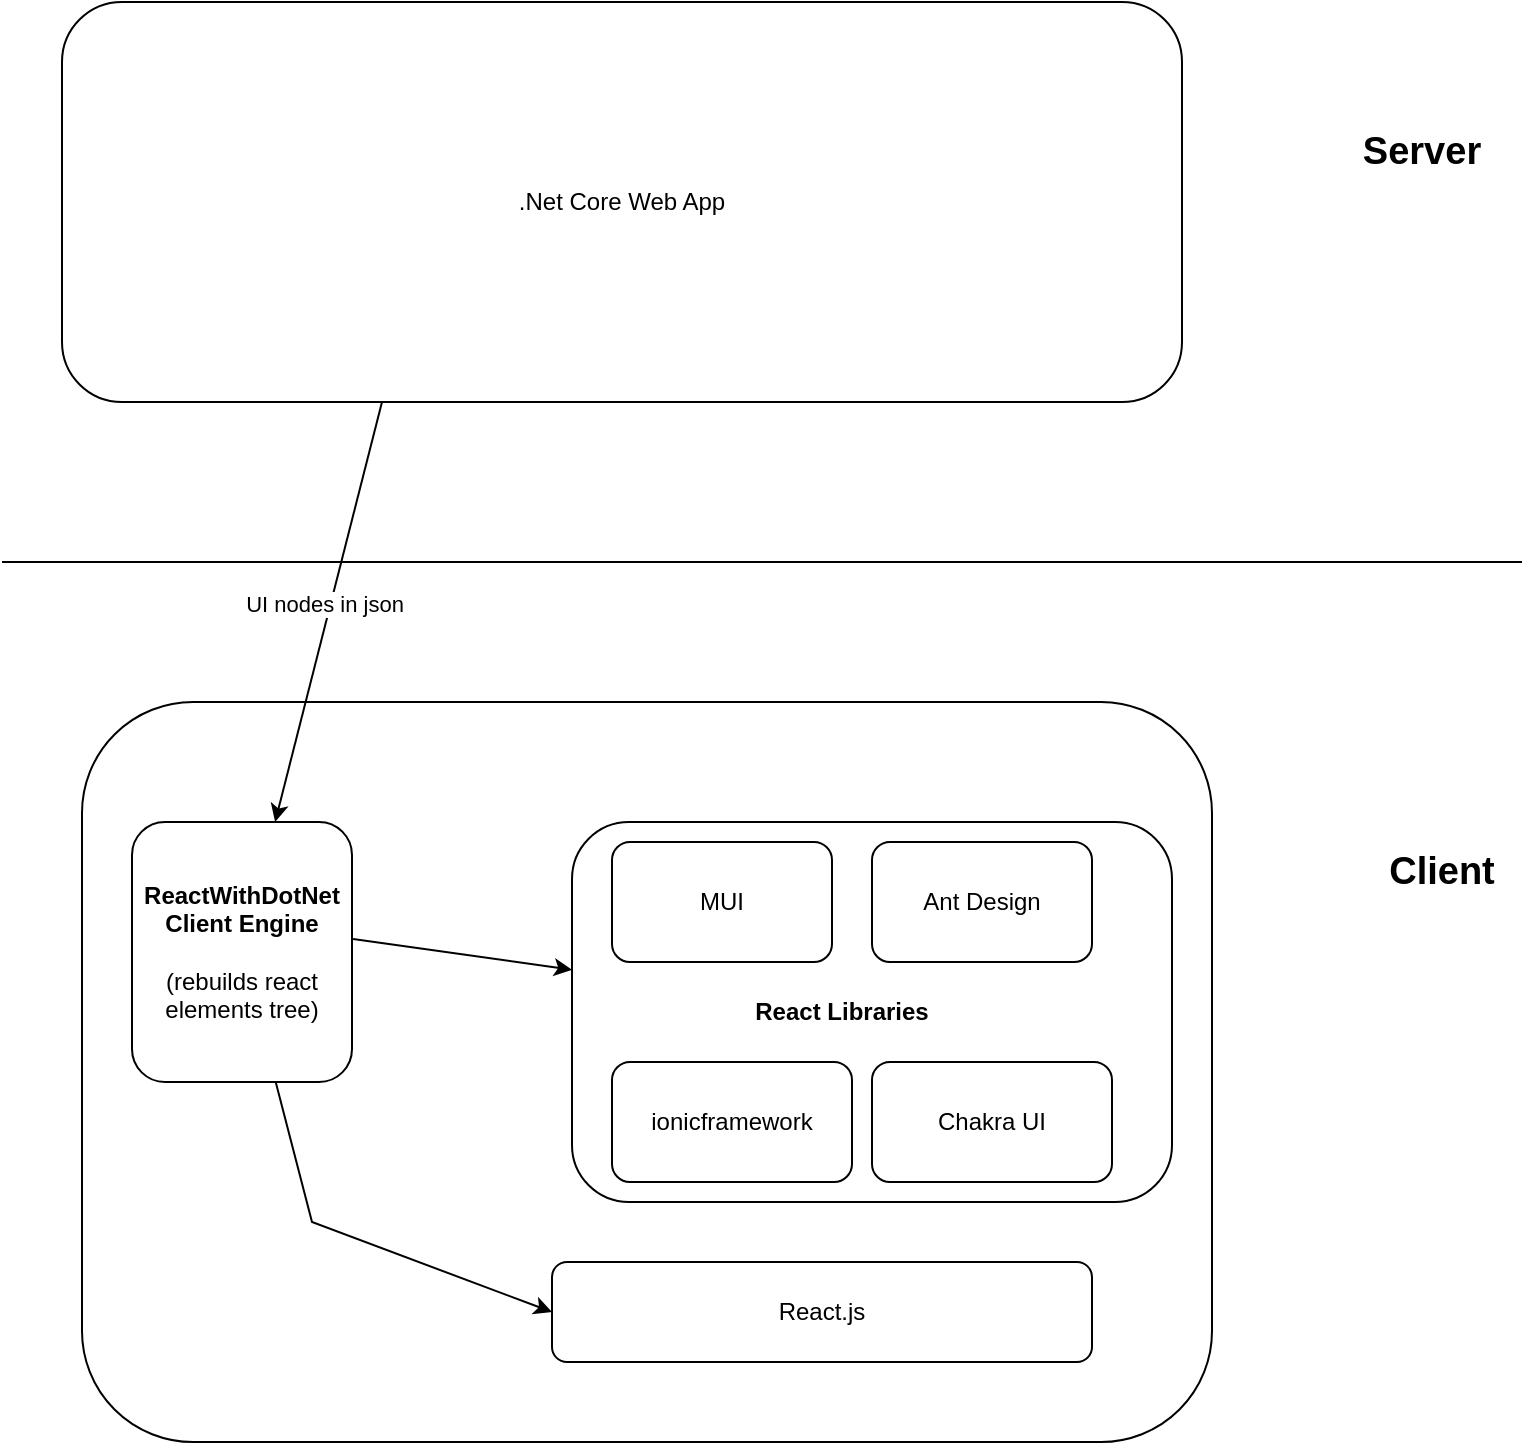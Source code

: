 <mxfile version="24.7.8">
  <diagram name="Page-1" id="Bcc2UwYoAsyh1knTW7F2">
    <mxGraphModel dx="941" dy="554" grid="1" gridSize="10" guides="1" tooltips="1" connect="1" arrows="1" fold="1" page="1" pageScale="1" pageWidth="850" pageHeight="1100" math="0" shadow="0">
      <root>
        <mxCell id="0" />
        <mxCell id="1" parent="0" />
        <mxCell id="S2MpVkDxbqgM6Gu-nWCI-7" value="" style="rounded=1;whiteSpace=wrap;html=1;" parent="1" vertex="1">
          <mxGeometry x="70" y="380" width="565" height="370" as="geometry" />
        </mxCell>
        <mxCell id="S2MpVkDxbqgM6Gu-nWCI-11" value="React.js" style="rounded=1;whiteSpace=wrap;html=1;" parent="1" vertex="1">
          <mxGeometry x="305" y="660" width="270" height="50" as="geometry" />
        </mxCell>
        <mxCell id="S2MpVkDxbqgM6Gu-nWCI-12" value="" style="rounded=1;whiteSpace=wrap;html=1;" parent="1" vertex="1">
          <mxGeometry x="315" y="440" width="300" height="190" as="geometry" />
        </mxCell>
        <mxCell id="S2MpVkDxbqgM6Gu-nWCI-13" value="MUI" style="rounded=1;whiteSpace=wrap;html=1;" parent="1" vertex="1">
          <mxGeometry x="335" y="450" width="110" height="60" as="geometry" />
        </mxCell>
        <mxCell id="S2MpVkDxbqgM6Gu-nWCI-14" value="Ant Design" style="rounded=1;whiteSpace=wrap;html=1;" parent="1" vertex="1">
          <mxGeometry x="465" y="450" width="110" height="60" as="geometry" />
        </mxCell>
        <mxCell id="Gbq_XriI7DPWgv2T5gA0-1" value="React Libraries" style="text;html=1;align=center;verticalAlign=middle;whiteSpace=wrap;rounded=0;fontStyle=1" parent="1" vertex="1">
          <mxGeometry x="405" y="520" width="90" height="30" as="geometry" />
        </mxCell>
        <mxCell id="Gbq_XriI7DPWgv2T5gA0-2" value="ionicframework" style="rounded=1;whiteSpace=wrap;html=1;" parent="1" vertex="1">
          <mxGeometry x="335" y="560" width="120" height="60" as="geometry" />
        </mxCell>
        <mxCell id="Gbq_XriI7DPWgv2T5gA0-3" value="Chakra UI" style="rounded=1;whiteSpace=wrap;html=1;" parent="1" vertex="1">
          <mxGeometry x="465" y="560" width="120" height="60" as="geometry" />
        </mxCell>
        <mxCell id="Gbq_XriI7DPWgv2T5gA0-5" value="&lt;b&gt;ReactWithDotNet Client Engine&lt;/b&gt;&lt;div&gt;&lt;br&gt;&lt;div&gt;(rebuilds react elements tree)&lt;/div&gt;&lt;/div&gt;" style="rounded=1;whiteSpace=wrap;html=1;" parent="1" vertex="1">
          <mxGeometry x="95" y="440" width="110" height="130" as="geometry" />
        </mxCell>
        <mxCell id="Gbq_XriI7DPWgv2T5gA0-11" value="" style="endArrow=classic;html=1;rounded=0;" parent="1" target="Gbq_XriI7DPWgv2T5gA0-5" edge="1">
          <mxGeometry width="50" height="50" relative="1" as="geometry">
            <mxPoint x="220" y="230" as="sourcePoint" />
            <mxPoint x="120" y="260" as="targetPoint" />
          </mxGeometry>
        </mxCell>
        <mxCell id="Gbq_XriI7DPWgv2T5gA0-12" value="UI nodes in json" style="edgeLabel;html=1;align=center;verticalAlign=middle;resizable=0;points=[];" parent="Gbq_XriI7DPWgv2T5gA0-11" vertex="1" connectable="0">
          <mxGeometry x="-0.185" y="-4" relative="1" as="geometry">
            <mxPoint x="-4" y="16" as="offset" />
          </mxGeometry>
        </mxCell>
        <mxCell id="Gbq_XriI7DPWgv2T5gA0-19" value="" style="endArrow=classic;html=1;rounded=0;entryX=0;entryY=0.5;entryDx=0;entryDy=0;" parent="1" source="Gbq_XriI7DPWgv2T5gA0-5" target="S2MpVkDxbqgM6Gu-nWCI-11" edge="1">
          <mxGeometry width="50" height="50" relative="1" as="geometry">
            <mxPoint x="185" y="730" as="sourcePoint" />
            <mxPoint x="235" y="680" as="targetPoint" />
            <Array as="points">
              <mxPoint x="185" y="640" />
            </Array>
          </mxGeometry>
        </mxCell>
        <mxCell id="Gbq_XriI7DPWgv2T5gA0-21" value="" style="endArrow=classic;html=1;rounded=0;exitX=1.005;exitY=0.45;exitDx=0;exitDy=0;exitPerimeter=0;" parent="1" source="Gbq_XriI7DPWgv2T5gA0-5" target="S2MpVkDxbqgM6Gu-nWCI-12" edge="1">
          <mxGeometry width="50" height="50" relative="1" as="geometry">
            <mxPoint x="275" y="490" as="sourcePoint" />
            <mxPoint x="325" y="440" as="targetPoint" />
          </mxGeometry>
        </mxCell>
        <mxCell id="Gbq_XriI7DPWgv2T5gA0-23" value="" style="endArrow=none;html=1;rounded=0;" parent="1" edge="1">
          <mxGeometry width="50" height="50" relative="1" as="geometry">
            <mxPoint x="30" y="310" as="sourcePoint" />
            <mxPoint x="790" y="310" as="targetPoint" />
          </mxGeometry>
        </mxCell>
        <mxCell id="Gbq_XriI7DPWgv2T5gA0-24" value="Server" style="text;html=1;align=center;verticalAlign=middle;whiteSpace=wrap;rounded=0;fontSize=19;fontStyle=1" parent="1" vertex="1">
          <mxGeometry x="710" y="90" width="60" height="30" as="geometry" />
        </mxCell>
        <mxCell id="Gbq_XriI7DPWgv2T5gA0-25" value=".Net Core Web App" style="rounded=1;whiteSpace=wrap;html=1;" parent="1" vertex="1">
          <mxGeometry x="60" y="30" width="560" height="200" as="geometry" />
        </mxCell>
        <mxCell id="Gbq_XriI7DPWgv2T5gA0-28" value="Client" style="text;html=1;align=center;verticalAlign=middle;whiteSpace=wrap;rounded=0;fontSize=19;fontStyle=1" parent="1" vertex="1">
          <mxGeometry x="720" y="450" width="60" height="30" as="geometry" />
        </mxCell>
      </root>
    </mxGraphModel>
  </diagram>
</mxfile>
